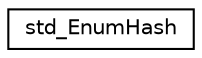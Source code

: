 digraph "Graphical Class Hierarchy"
{
  edge [fontname="Helvetica",fontsize="10",labelfontname="Helvetica",labelfontsize="10"];
  node [fontname="Helvetica",fontsize="10",shape=record];
  rankdir="LR";
  Node0 [label="std_EnumHash",height=0.2,width=0.4,color="black", fillcolor="white", style="filled",URL="$structaworx_1_1lib_1_1lang_1_1std__EnumHash.html"];
}
